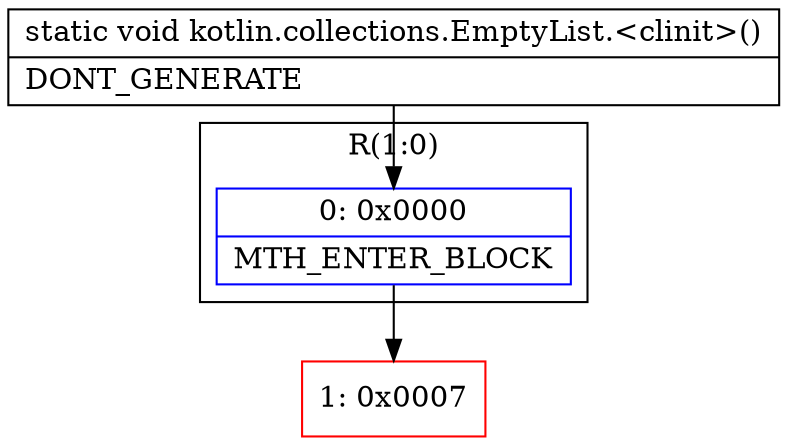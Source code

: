 digraph "CFG forkotlin.collections.EmptyList.\<clinit\>()V" {
subgraph cluster_Region_1801578550 {
label = "R(1:0)";
node [shape=record,color=blue];
Node_0 [shape=record,label="{0\:\ 0x0000|MTH_ENTER_BLOCK\l}"];
}
Node_1 [shape=record,color=red,label="{1\:\ 0x0007}"];
MethodNode[shape=record,label="{static void kotlin.collections.EmptyList.\<clinit\>()  | DONT_GENERATE\l}"];
MethodNode -> Node_0;
Node_0 -> Node_1;
}

